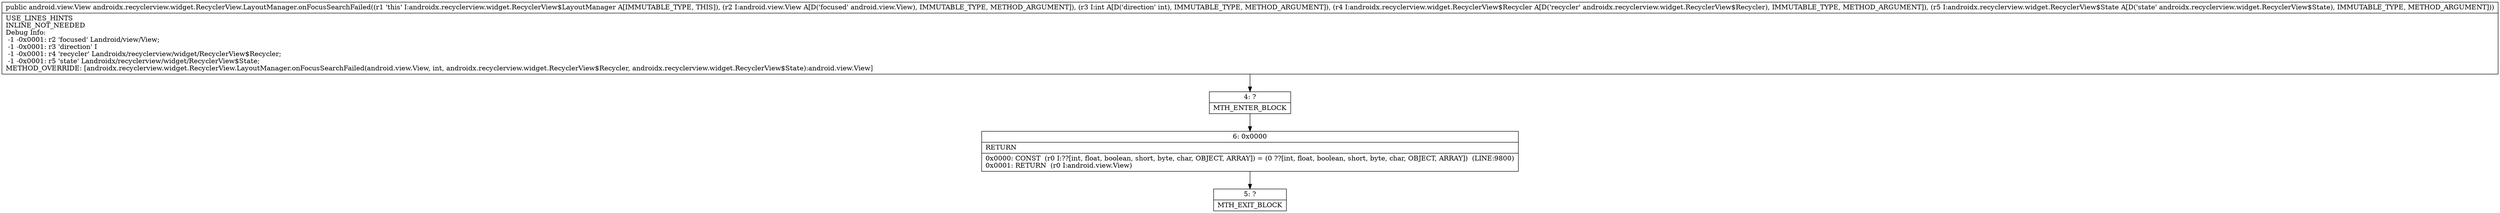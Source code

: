 digraph "CFG forandroidx.recyclerview.widget.RecyclerView.LayoutManager.onFocusSearchFailed(Landroid\/view\/View;ILandroidx\/recyclerview\/widget\/RecyclerView$Recycler;Landroidx\/recyclerview\/widget\/RecyclerView$State;)Landroid\/view\/View;" {
Node_4 [shape=record,label="{4\:\ ?|MTH_ENTER_BLOCK\l}"];
Node_6 [shape=record,label="{6\:\ 0x0000|RETURN\l|0x0000: CONST  (r0 I:??[int, float, boolean, short, byte, char, OBJECT, ARRAY]) = (0 ??[int, float, boolean, short, byte, char, OBJECT, ARRAY])  (LINE:9800)\l0x0001: RETURN  (r0 I:android.view.View) \l}"];
Node_5 [shape=record,label="{5\:\ ?|MTH_EXIT_BLOCK\l}"];
MethodNode[shape=record,label="{public android.view.View androidx.recyclerview.widget.RecyclerView.LayoutManager.onFocusSearchFailed((r1 'this' I:androidx.recyclerview.widget.RecyclerView$LayoutManager A[IMMUTABLE_TYPE, THIS]), (r2 I:android.view.View A[D('focused' android.view.View), IMMUTABLE_TYPE, METHOD_ARGUMENT]), (r3 I:int A[D('direction' int), IMMUTABLE_TYPE, METHOD_ARGUMENT]), (r4 I:androidx.recyclerview.widget.RecyclerView$Recycler A[D('recycler' androidx.recyclerview.widget.RecyclerView$Recycler), IMMUTABLE_TYPE, METHOD_ARGUMENT]), (r5 I:androidx.recyclerview.widget.RecyclerView$State A[D('state' androidx.recyclerview.widget.RecyclerView$State), IMMUTABLE_TYPE, METHOD_ARGUMENT]))  | USE_LINES_HINTS\lINLINE_NOT_NEEDED\lDebug Info:\l  \-1 \-0x0001: r2 'focused' Landroid\/view\/View;\l  \-1 \-0x0001: r3 'direction' I\l  \-1 \-0x0001: r4 'recycler' Landroidx\/recyclerview\/widget\/RecyclerView$Recycler;\l  \-1 \-0x0001: r5 'state' Landroidx\/recyclerview\/widget\/RecyclerView$State;\lMETHOD_OVERRIDE: [androidx.recyclerview.widget.RecyclerView.LayoutManager.onFocusSearchFailed(android.view.View, int, androidx.recyclerview.widget.RecyclerView$Recycler, androidx.recyclerview.widget.RecyclerView$State):android.view.View]\l}"];
MethodNode -> Node_4;Node_4 -> Node_6;
Node_6 -> Node_5;
}


